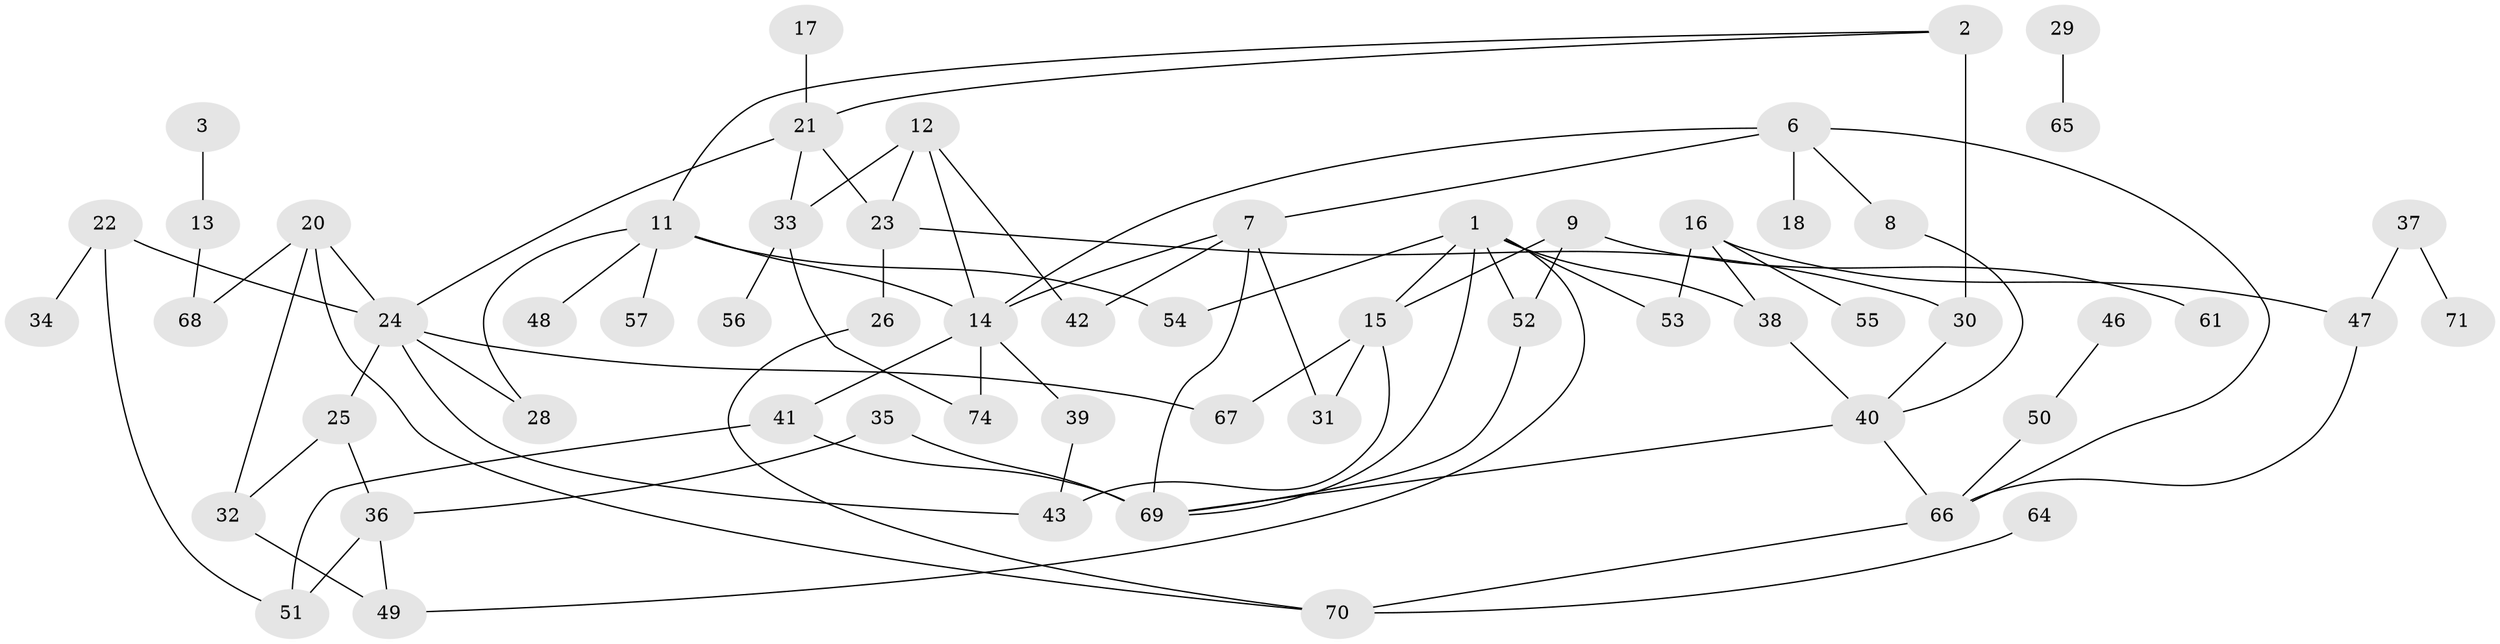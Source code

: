 // original degree distribution, {4: 0.14383561643835616, 1: 0.2945205479452055, 2: 0.2465753424657534, 0: 0.0821917808219178, 3: 0.17123287671232876, 6: 0.02054794520547945, 5: 0.0410958904109589}
// Generated by graph-tools (version 1.1) at 2025/33/03/09/25 02:33:36]
// undirected, 60 vertices, 87 edges
graph export_dot {
graph [start="1"]
  node [color=gray90,style=filled];
  1;
  2;
  3;
  6;
  7;
  8;
  9;
  11;
  12;
  13;
  14;
  15;
  16;
  17;
  18;
  20;
  21;
  22;
  23;
  24;
  25;
  26;
  28;
  29;
  30;
  31;
  32;
  33;
  34;
  35;
  36;
  37;
  38;
  39;
  40;
  41;
  42;
  43;
  46;
  47;
  48;
  49;
  50;
  51;
  52;
  53;
  54;
  55;
  56;
  57;
  61;
  64;
  65;
  66;
  67;
  68;
  69;
  70;
  71;
  74;
  1 -- 15 [weight=1.0];
  1 -- 38 [weight=1.0];
  1 -- 49 [weight=1.0];
  1 -- 52 [weight=1.0];
  1 -- 53 [weight=1.0];
  1 -- 54 [weight=1.0];
  1 -- 69 [weight=1.0];
  2 -- 11 [weight=1.0];
  2 -- 21 [weight=1.0];
  2 -- 30 [weight=3.0];
  3 -- 13 [weight=2.0];
  6 -- 7 [weight=1.0];
  6 -- 8 [weight=1.0];
  6 -- 14 [weight=1.0];
  6 -- 18 [weight=1.0];
  6 -- 66 [weight=1.0];
  7 -- 14 [weight=1.0];
  7 -- 31 [weight=1.0];
  7 -- 42 [weight=1.0];
  7 -- 69 [weight=1.0];
  8 -- 40 [weight=1.0];
  9 -- 15 [weight=1.0];
  9 -- 52 [weight=1.0];
  9 -- 61 [weight=1.0];
  11 -- 14 [weight=1.0];
  11 -- 28 [weight=1.0];
  11 -- 48 [weight=1.0];
  11 -- 54 [weight=1.0];
  11 -- 57 [weight=1.0];
  12 -- 14 [weight=1.0];
  12 -- 23 [weight=1.0];
  12 -- 33 [weight=1.0];
  12 -- 42 [weight=1.0];
  13 -- 68 [weight=1.0];
  14 -- 39 [weight=1.0];
  14 -- 41 [weight=2.0];
  14 -- 74 [weight=1.0];
  15 -- 31 [weight=1.0];
  15 -- 43 [weight=1.0];
  15 -- 67 [weight=1.0];
  16 -- 38 [weight=1.0];
  16 -- 47 [weight=1.0];
  16 -- 53 [weight=1.0];
  16 -- 55 [weight=1.0];
  17 -- 21 [weight=1.0];
  20 -- 24 [weight=1.0];
  20 -- 32 [weight=1.0];
  20 -- 68 [weight=1.0];
  20 -- 70 [weight=1.0];
  21 -- 23 [weight=1.0];
  21 -- 24 [weight=1.0];
  21 -- 33 [weight=1.0];
  22 -- 24 [weight=1.0];
  22 -- 34 [weight=1.0];
  22 -- 51 [weight=1.0];
  23 -- 26 [weight=4.0];
  23 -- 30 [weight=1.0];
  24 -- 25 [weight=1.0];
  24 -- 28 [weight=1.0];
  24 -- 43 [weight=1.0];
  24 -- 67 [weight=1.0];
  25 -- 32 [weight=1.0];
  25 -- 36 [weight=1.0];
  26 -- 70 [weight=1.0];
  29 -- 65 [weight=1.0];
  30 -- 40 [weight=1.0];
  32 -- 49 [weight=1.0];
  33 -- 56 [weight=1.0];
  33 -- 74 [weight=1.0];
  35 -- 36 [weight=1.0];
  35 -- 69 [weight=1.0];
  36 -- 49 [weight=1.0];
  36 -- 51 [weight=1.0];
  37 -- 47 [weight=1.0];
  37 -- 71 [weight=1.0];
  38 -- 40 [weight=2.0];
  39 -- 43 [weight=1.0];
  40 -- 66 [weight=1.0];
  40 -- 69 [weight=1.0];
  41 -- 51 [weight=1.0];
  41 -- 69 [weight=3.0];
  46 -- 50 [weight=1.0];
  47 -- 66 [weight=1.0];
  50 -- 66 [weight=1.0];
  52 -- 69 [weight=1.0];
  64 -- 70 [weight=1.0];
  66 -- 70 [weight=1.0];
}
